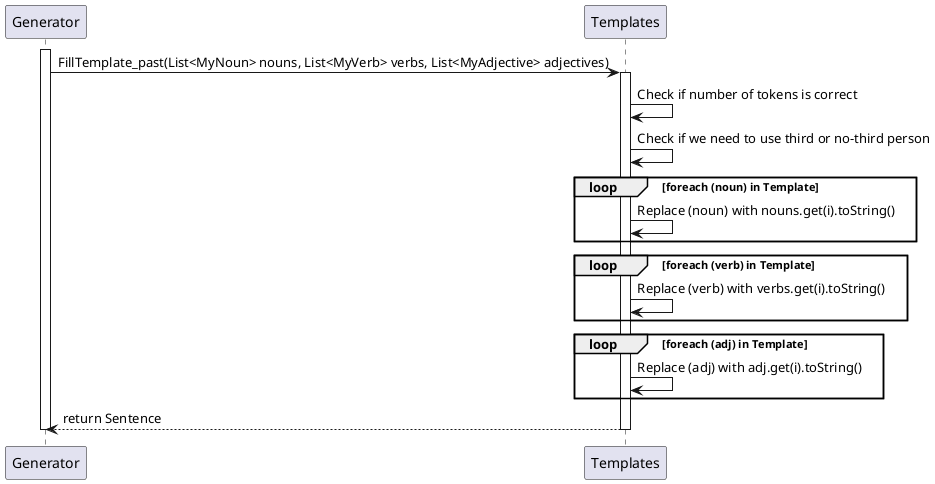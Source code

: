 @startuml InternalFillTemplate_


activate Generator
Generator -> Templates: FillTemplate_past(List<MyNoun> nouns, List<MyVerb> verbs, List<MyAdjective> adjectives)
activate Templates

Templates->Templates: Check if number of tokens is correct
Templates->Templates: Check if we need to use third or no-third person

loop foreach (noun) in Template
    Templates ->Templates: Replace (noun) with nouns.get(i).toString()
end

loop foreach (verb) in Template
    Templates ->Templates: Replace (verb) with verbs.get(i).toString()
end   

loop foreach (adj) in Template
    Templates ->Templates: Replace (adj) with adj.get(i).toString()
end   

Templates --> Generator: return Sentence 
deactivate Templates

deactivate Generator

@enduml
